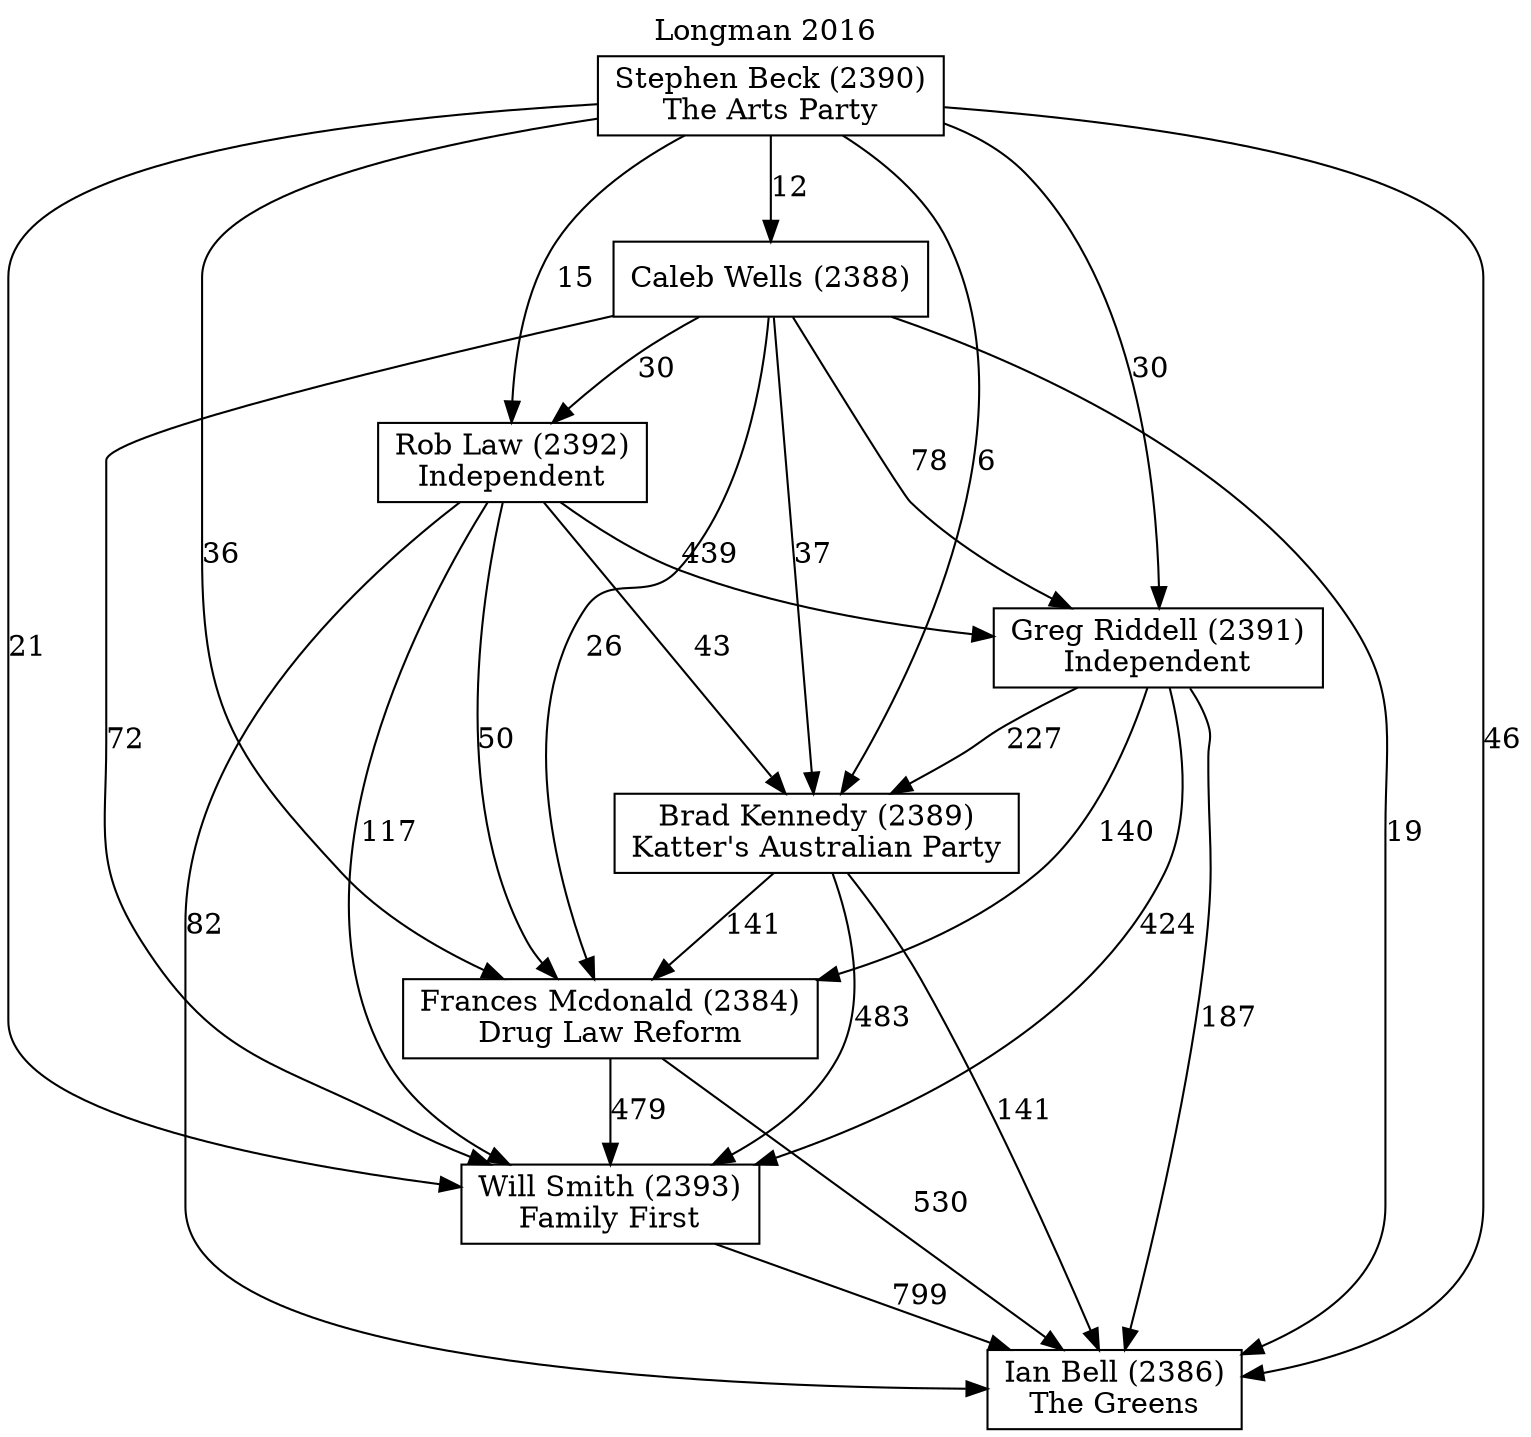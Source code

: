 // House preference flow
digraph "Ian Bell (2386)_Longman_2016" {
	graph [label="Longman 2016" labelloc=t mclimit=10]
	node [shape=box]
	"Brad Kennedy (2389)" [label="Brad Kennedy (2389)
Katter's Australian Party"]
	"Caleb Wells (2388)" [label="Caleb Wells (2388)
"]
	"Frances Mcdonald (2384)" [label="Frances Mcdonald (2384)
Drug Law Reform"]
	"Greg Riddell (2391)" [label="Greg Riddell (2391)
Independent"]
	"Ian Bell (2386)" [label="Ian Bell (2386)
The Greens"]
	"Rob Law (2392)" [label="Rob Law (2392)
Independent"]
	"Stephen Beck (2390)" [label="Stephen Beck (2390)
The Arts Party"]
	"Will Smith (2393)" [label="Will Smith (2393)
Family First"]
	"Brad Kennedy (2389)" -> "Frances Mcdonald (2384)" [label=141]
	"Brad Kennedy (2389)" -> "Ian Bell (2386)" [label=141]
	"Brad Kennedy (2389)" -> "Will Smith (2393)" [label=483]
	"Caleb Wells (2388)" -> "Brad Kennedy (2389)" [label=37]
	"Caleb Wells (2388)" -> "Frances Mcdonald (2384)" [label=26]
	"Caleb Wells (2388)" -> "Greg Riddell (2391)" [label=78]
	"Caleb Wells (2388)" -> "Ian Bell (2386)" [label=19]
	"Caleb Wells (2388)" -> "Rob Law (2392)" [label=30]
	"Caleb Wells (2388)" -> "Will Smith (2393)" [label=72]
	"Frances Mcdonald (2384)" -> "Ian Bell (2386)" [label=530]
	"Frances Mcdonald (2384)" -> "Will Smith (2393)" [label=479]
	"Greg Riddell (2391)" -> "Brad Kennedy (2389)" [label=227]
	"Greg Riddell (2391)" -> "Frances Mcdonald (2384)" [label=140]
	"Greg Riddell (2391)" -> "Ian Bell (2386)" [label=187]
	"Greg Riddell (2391)" -> "Will Smith (2393)" [label=424]
	"Rob Law (2392)" -> "Brad Kennedy (2389)" [label=43]
	"Rob Law (2392)" -> "Frances Mcdonald (2384)" [label=50]
	"Rob Law (2392)" -> "Greg Riddell (2391)" [label=439]
	"Rob Law (2392)" -> "Ian Bell (2386)" [label=82]
	"Rob Law (2392)" -> "Will Smith (2393)" [label=117]
	"Stephen Beck (2390)" -> "Brad Kennedy (2389)" [label=6]
	"Stephen Beck (2390)" -> "Caleb Wells (2388)" [label=12]
	"Stephen Beck (2390)" -> "Frances Mcdonald (2384)" [label=36]
	"Stephen Beck (2390)" -> "Greg Riddell (2391)" [label=30]
	"Stephen Beck (2390)" -> "Ian Bell (2386)" [label=46]
	"Stephen Beck (2390)" -> "Rob Law (2392)" [label=15]
	"Stephen Beck (2390)" -> "Will Smith (2393)" [label=21]
	"Will Smith (2393)" -> "Ian Bell (2386)" [label=799]
}
